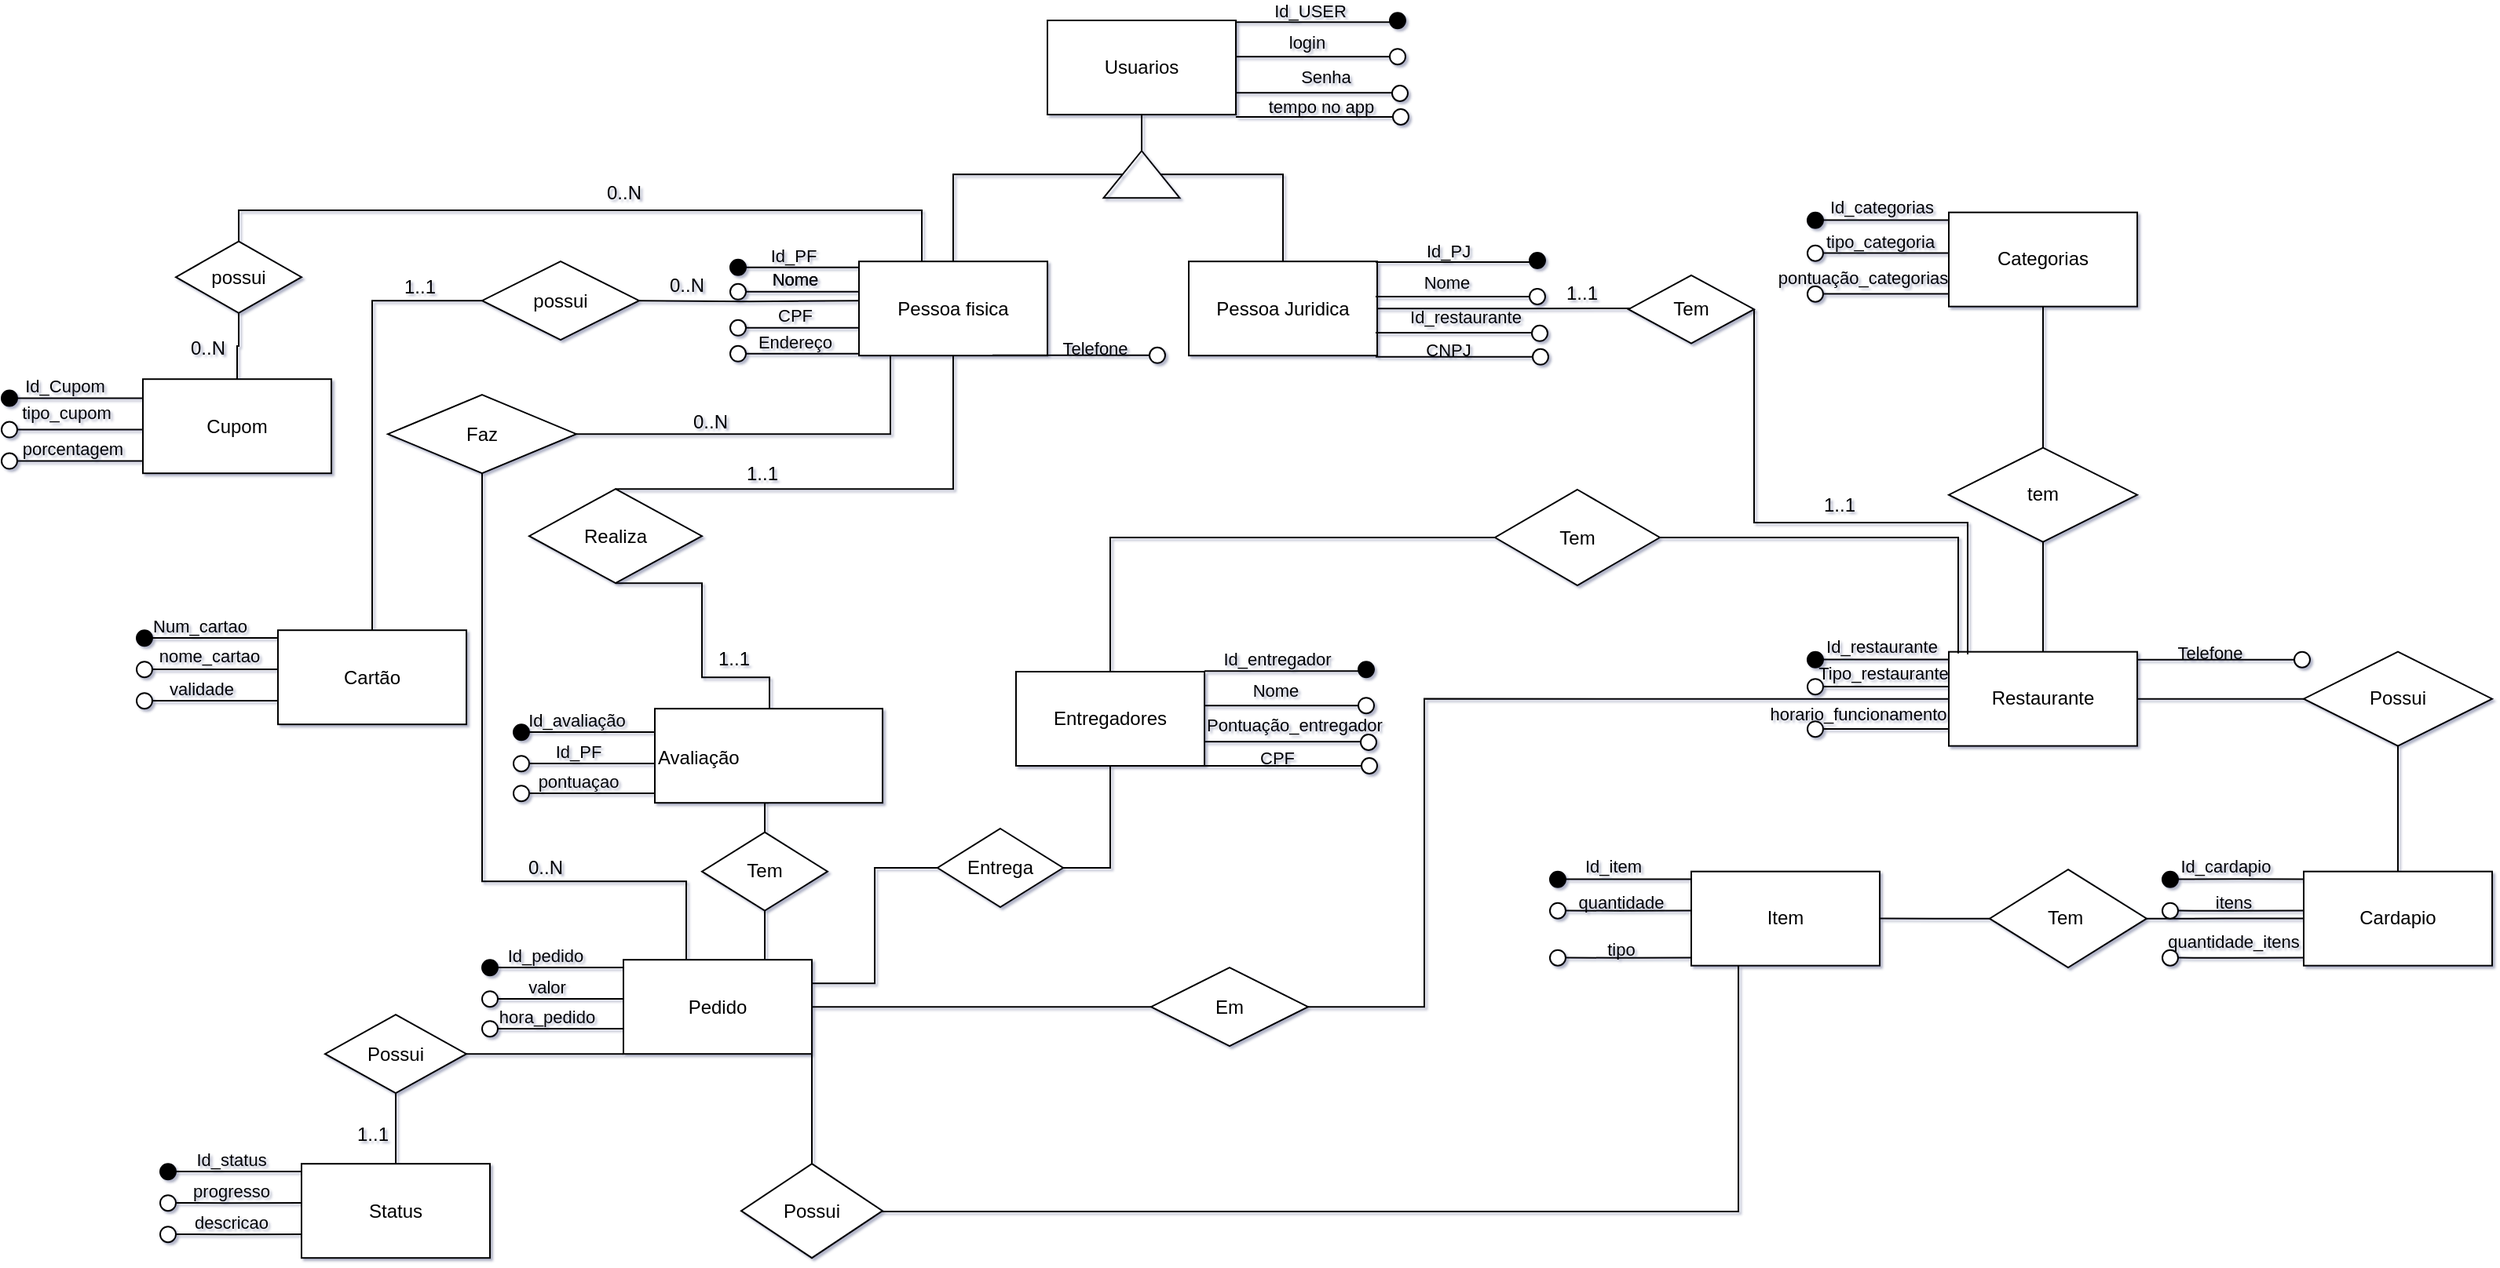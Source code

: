 <mxfile version="15.5.9" type="github">
  <diagram id="ZOsYGTXaRWKMZSjGL1pl" name="Page-1">
    <mxGraphModel dx="1517" dy="411" grid="1" gridSize="10" guides="1" tooltips="1" connect="1" arrows="1" fold="1" page="1" pageScale="1" pageWidth="827" pageHeight="1169" math="0" shadow="1">
      <root>
        <mxCell id="0" />
        <mxCell id="1" parent="0" />
        <mxCell id="QmhnX_1U1qEKOb4TdhDl-2" style="edgeStyle=orthogonalEdgeStyle;rounded=0;orthogonalLoop=1;jettySize=auto;html=1;exitX=0.5;exitY=1;exitDx=0;exitDy=0;entryX=0.75;entryY=0;entryDx=0;entryDy=0;endArrow=none;endFill=0;" parent="1" source="yU-a4sMeyM81T8pN_S2K-34" target="yU-a4sMeyM81T8pN_S2K-37" edge="1">
          <mxGeometry relative="1" as="geometry">
            <Array as="points">
              <mxPoint x="-240" y="518.59" />
            </Array>
          </mxGeometry>
        </mxCell>
        <mxCell id="yU-a4sMeyM81T8pN_S2K-34" value="&lt;p style=&quot;line-height: 0&quot;&gt;Avaliação&lt;/p&gt;" style="rounded=0;whiteSpace=wrap;html=1;align=left;" parent="1" vertex="1">
          <mxGeometry x="-310" y="458.59" width="145" height="60" as="geometry" />
        </mxCell>
        <mxCell id="yU-a4sMeyM81T8pN_S2K-3" value="" style="edgeStyle=orthogonalEdgeStyle;rounded=0;orthogonalLoop=1;jettySize=auto;html=1;endArrow=none;endFill=0;" parent="1" source="yU-a4sMeyM81T8pN_S2K-1" target="yU-a4sMeyM81T8pN_S2K-2" edge="1">
          <mxGeometry relative="1" as="geometry" />
        </mxCell>
        <mxCell id="yU-a4sMeyM81T8pN_S2K-1" value="Categorias" style="rounded=0;whiteSpace=wrap;html=1;" parent="1" vertex="1">
          <mxGeometry x="514" y="142.34" width="120" height="60" as="geometry" />
        </mxCell>
        <mxCell id="yU-a4sMeyM81T8pN_S2K-7" value="" style="edgeStyle=orthogonalEdgeStyle;rounded=0;orthogonalLoop=1;jettySize=auto;html=1;endArrow=none;endFill=0;" parent="1" source="yU-a4sMeyM81T8pN_S2K-2" target="yU-a4sMeyM81T8pN_S2K-6" edge="1">
          <mxGeometry relative="1" as="geometry" />
        </mxCell>
        <mxCell id="yU-a4sMeyM81T8pN_S2K-2" value="tem" style="rhombus;whiteSpace=wrap;html=1;rounded=0;" parent="1" vertex="1">
          <mxGeometry x="514" y="292.34" width="120" height="60" as="geometry" />
        </mxCell>
        <mxCell id="yU-a4sMeyM81T8pN_S2K-9" value="" style="edgeStyle=orthogonalEdgeStyle;rounded=0;orthogonalLoop=1;jettySize=auto;html=1;endArrow=none;endFill=0;" parent="1" source="yU-a4sMeyM81T8pN_S2K-6" target="yU-a4sMeyM81T8pN_S2K-8" edge="1">
          <mxGeometry relative="1" as="geometry" />
        </mxCell>
        <mxCell id="yU-a4sMeyM81T8pN_S2K-6" value="Restaurante" style="whiteSpace=wrap;html=1;rounded=0;" parent="1" vertex="1">
          <mxGeometry x="514" y="422.34" width="120" height="60" as="geometry" />
        </mxCell>
        <mxCell id="yU-a4sMeyM81T8pN_S2K-11" value="" style="edgeStyle=orthogonalEdgeStyle;rounded=0;orthogonalLoop=1;jettySize=auto;html=1;endArrow=none;endFill=0;" parent="1" source="yU-a4sMeyM81T8pN_S2K-8" target="yU-a4sMeyM81T8pN_S2K-10" edge="1">
          <mxGeometry relative="1" as="geometry" />
        </mxCell>
        <mxCell id="yU-a4sMeyM81T8pN_S2K-8" value="Possui" style="rhombus;whiteSpace=wrap;html=1;rounded=0;" parent="1" vertex="1">
          <mxGeometry x="740" y="422.34" width="120" height="60" as="geometry" />
        </mxCell>
        <mxCell id="yU-a4sMeyM81T8pN_S2K-13" value="" style="edgeStyle=orthogonalEdgeStyle;rounded=0;orthogonalLoop=1;jettySize=auto;html=1;endArrow=none;endFill=0;" parent="1" source="yU-a4sMeyM81T8pN_S2K-10" target="yU-a4sMeyM81T8pN_S2K-12" edge="1">
          <mxGeometry relative="1" as="geometry" />
        </mxCell>
        <mxCell id="yU-a4sMeyM81T8pN_S2K-10" value="Cardapio" style="whiteSpace=wrap;html=1;rounded=0;" parent="1" vertex="1">
          <mxGeometry x="740" y="562.34" width="120" height="60" as="geometry" />
        </mxCell>
        <mxCell id="yU-a4sMeyM81T8pN_S2K-15" value="" style="edgeStyle=orthogonalEdgeStyle;rounded=0;orthogonalLoop=1;jettySize=auto;html=1;endArrow=none;endFill=0;" parent="1" source="yU-a4sMeyM81T8pN_S2K-12" target="yU-a4sMeyM81T8pN_S2K-14" edge="1">
          <mxGeometry relative="1" as="geometry" />
        </mxCell>
        <mxCell id="yU-a4sMeyM81T8pN_S2K-12" value="Tem&amp;nbsp;" style="rhombus;whiteSpace=wrap;html=1;rounded=0;" parent="1" vertex="1">
          <mxGeometry x="540" y="561.09" width="100" height="62.5" as="geometry" />
        </mxCell>
        <mxCell id="yU-a4sMeyM81T8pN_S2K-14" value="Item" style="whiteSpace=wrap;html=1;rounded=0;" parent="1" vertex="1">
          <mxGeometry x="350" y="562.34" width="120" height="60" as="geometry" />
        </mxCell>
        <mxCell id="yU-a4sMeyM81T8pN_S2K-25" value="" style="edgeStyle=orthogonalEdgeStyle;rounded=0;orthogonalLoop=1;jettySize=auto;html=1;endArrow=none;endFill=0;" parent="1" target="yU-a4sMeyM81T8pN_S2K-24" edge="1">
          <mxGeometry relative="1" as="geometry">
            <mxPoint x="-180" y="198.59" as="sourcePoint" />
          </mxGeometry>
        </mxCell>
        <mxCell id="yU-a4sMeyM81T8pN_S2K-29" value="" style="edgeStyle=orthogonalEdgeStyle;rounded=0;orthogonalLoop=1;jettySize=auto;html=1;endArrow=none;endFill=0;" parent="1" target="yU-a4sMeyM81T8pN_S2K-28" edge="1">
          <mxGeometry relative="1" as="geometry">
            <Array as="points">
              <mxPoint x="-160" y="238.59" />
              <mxPoint x="-160" y="238.59" />
            </Array>
            <mxPoint x="-160" y="228.59" as="sourcePoint" />
          </mxGeometry>
        </mxCell>
        <mxCell id="yU-a4sMeyM81T8pN_S2K-22" value="Usuarios" style="whiteSpace=wrap;html=1;rounded=0;" parent="1" vertex="1">
          <mxGeometry x="-60" y="20" width="120" height="60" as="geometry" />
        </mxCell>
        <mxCell id="yU-a4sMeyM81T8pN_S2K-27" value="" style="edgeStyle=orthogonalEdgeStyle;rounded=0;orthogonalLoop=1;jettySize=auto;html=1;endArrow=none;endFill=0;" parent="1" source="yU-a4sMeyM81T8pN_S2K-24" target="yU-a4sMeyM81T8pN_S2K-26" edge="1">
          <mxGeometry relative="1" as="geometry" />
        </mxCell>
        <mxCell id="yU-a4sMeyM81T8pN_S2K-24" value="possui" style="rhombus;whiteSpace=wrap;html=1;rounded=0;" parent="1" vertex="1">
          <mxGeometry x="-420" y="173.59" width="100" height="50" as="geometry" />
        </mxCell>
        <mxCell id="yU-a4sMeyM81T8pN_S2K-26" value="Cartão" style="whiteSpace=wrap;html=1;rounded=0;" parent="1" vertex="1">
          <mxGeometry x="-550" y="408.59" width="120" height="60" as="geometry" />
        </mxCell>
        <mxCell id="yU-a4sMeyM81T8pN_S2K-35" style="edgeStyle=orthogonalEdgeStyle;rounded=0;orthogonalLoop=1;jettySize=auto;html=1;exitX=0.5;exitY=1;exitDx=0;exitDy=0;endArrow=none;endFill=0;entryX=0.303;entryY=0.028;entryDx=0;entryDy=0;entryPerimeter=0;" parent="1" source="yU-a4sMeyM81T8pN_S2K-28" target="yU-a4sMeyM81T8pN_S2K-37" edge="1">
          <mxGeometry relative="1" as="geometry">
            <mxPoint x="-290" y="608.59" as="targetPoint" />
            <Array as="points">
              <mxPoint x="-420" y="448.59" />
              <mxPoint x="-420" y="568.59" />
              <mxPoint x="-290" y="568.59" />
              <mxPoint x="-290" y="620.59" />
            </Array>
          </mxGeometry>
        </mxCell>
        <mxCell id="yU-a4sMeyM81T8pN_S2K-28" value="Faz" style="rhombus;whiteSpace=wrap;html=1;rounded=0;" parent="1" vertex="1">
          <mxGeometry x="-480" y="258.59" width="120" height="50" as="geometry" />
        </mxCell>
        <mxCell id="QmhnX_1U1qEKOb4TdhDl-1" style="edgeStyle=orthogonalEdgeStyle;rounded=0;orthogonalLoop=1;jettySize=auto;html=1;exitX=0.5;exitY=1;exitDx=0;exitDy=0;endArrow=none;endFill=0;" parent="1" source="yU-a4sMeyM81T8pN_S2K-32" target="yU-a4sMeyM81T8pN_S2K-34" edge="1">
          <mxGeometry relative="1" as="geometry">
            <Array as="points">
              <mxPoint x="-280" y="378.59" />
              <mxPoint x="-280" y="438.59" />
              <mxPoint x="-237" y="438.59" />
            </Array>
          </mxGeometry>
        </mxCell>
        <mxCell id="dwsAfCPemQRK9mpVXTnd-3" style="edgeStyle=orthogonalEdgeStyle;rounded=0;orthogonalLoop=1;jettySize=auto;html=1;exitX=0.5;exitY=0;exitDx=0;exitDy=0;endArrow=none;endFill=0;" edge="1" parent="1" source="yU-a4sMeyM81T8pN_S2K-32" target="dwsAfCPemQRK9mpVXTnd-2">
          <mxGeometry relative="1" as="geometry">
            <Array as="points">
              <mxPoint x="-120" y="319" />
            </Array>
          </mxGeometry>
        </mxCell>
        <mxCell id="yU-a4sMeyM81T8pN_S2K-32" value="Realiza" style="rhombus;whiteSpace=wrap;html=1;rounded=0;" parent="1" vertex="1">
          <mxGeometry x="-390" y="318.59" width="110" height="60" as="geometry" />
        </mxCell>
        <mxCell id="yU-a4sMeyM81T8pN_S2K-39" value="" style="edgeStyle=orthogonalEdgeStyle;rounded=0;orthogonalLoop=1;jettySize=auto;html=1;endArrow=none;endFill=0;" parent="1" source="yU-a4sMeyM81T8pN_S2K-37" target="yU-a4sMeyM81T8pN_S2K-38" edge="1">
          <mxGeometry relative="1" as="geometry" />
        </mxCell>
        <mxCell id="yU-a4sMeyM81T8pN_S2K-42" value="" style="edgeStyle=orthogonalEdgeStyle;rounded=0;orthogonalLoop=1;jettySize=auto;html=1;endArrow=none;endFill=0;" parent="1" source="yU-a4sMeyM81T8pN_S2K-37" target="yU-a4sMeyM81T8pN_S2K-41" edge="1">
          <mxGeometry relative="1" as="geometry">
            <Array as="points">
              <mxPoint x="-350" y="678.59" />
              <mxPoint x="-350" y="678.59" />
            </Array>
          </mxGeometry>
        </mxCell>
        <mxCell id="yU-a4sMeyM81T8pN_S2K-47" style="edgeStyle=orthogonalEdgeStyle;rounded=0;orthogonalLoop=1;jettySize=auto;html=1;exitX=1;exitY=1;exitDx=0;exitDy=0;endArrow=none;endFill=0;" parent="1" source="yU-a4sMeyM81T8pN_S2K-37" edge="1" target="yU-a4sMeyM81T8pN_S2K-48">
          <mxGeometry relative="1" as="geometry">
            <mxPoint x="-210" y="740" as="targetPoint" />
          </mxGeometry>
        </mxCell>
        <mxCell id="yU-a4sMeyM81T8pN_S2K-37" value="Pedido" style="rounded=0;whiteSpace=wrap;html=1;align=center;" parent="1" vertex="1">
          <mxGeometry x="-330" y="618.59" width="120" height="60" as="geometry" />
        </mxCell>
        <mxCell id="dwsAfCPemQRK9mpVXTnd-5" style="edgeStyle=orthogonalEdgeStyle;rounded=0;orthogonalLoop=1;jettySize=auto;html=1;exitX=1;exitY=0.5;exitDx=0;exitDy=0;entryX=0;entryY=0.5;entryDx=0;entryDy=0;endArrow=none;endFill=0;" edge="1" parent="1" source="yU-a4sMeyM81T8pN_S2K-38" target="yU-a4sMeyM81T8pN_S2K-6">
          <mxGeometry relative="1" as="geometry">
            <Array as="points">
              <mxPoint x="180" y="649" />
              <mxPoint x="180" y="452" />
            </Array>
          </mxGeometry>
        </mxCell>
        <mxCell id="yU-a4sMeyM81T8pN_S2K-38" value="Em" style="rhombus;whiteSpace=wrap;html=1;rounded=0;" parent="1" vertex="1">
          <mxGeometry x="6" y="623.59" width="100" height="50" as="geometry" />
        </mxCell>
        <mxCell id="yU-a4sMeyM81T8pN_S2K-44" value="" style="edgeStyle=orthogonalEdgeStyle;rounded=0;orthogonalLoop=1;jettySize=auto;html=1;endArrow=none;endFill=0;" parent="1" source="yU-a4sMeyM81T8pN_S2K-41" target="yU-a4sMeyM81T8pN_S2K-43" edge="1">
          <mxGeometry relative="1" as="geometry" />
        </mxCell>
        <mxCell id="yU-a4sMeyM81T8pN_S2K-41" value="Possui" style="rhombus;whiteSpace=wrap;html=1;rounded=0;" parent="1" vertex="1">
          <mxGeometry x="-520" y="653.59" width="90" height="50" as="geometry" />
        </mxCell>
        <mxCell id="yU-a4sMeyM81T8pN_S2K-43" value="Status" style="rounded=0;whiteSpace=wrap;html=1;" parent="1" vertex="1">
          <mxGeometry x="-535" y="748.59" width="120" height="60" as="geometry" />
        </mxCell>
        <mxCell id="yU-a4sMeyM81T8pN_S2K-49" style="edgeStyle=orthogonalEdgeStyle;rounded=0;orthogonalLoop=1;jettySize=auto;html=1;exitX=0.5;exitY=1;exitDx=0;exitDy=0;entryX=0.25;entryY=1;entryDx=0;entryDy=0;endArrow=none;endFill=0;" parent="1" source="yU-a4sMeyM81T8pN_S2K-48" target="yU-a4sMeyM81T8pN_S2K-14" edge="1">
          <mxGeometry relative="1" as="geometry">
            <Array as="points">
              <mxPoint x="-210" y="779" />
              <mxPoint x="380" y="779" />
            </Array>
          </mxGeometry>
        </mxCell>
        <mxCell id="yU-a4sMeyM81T8pN_S2K-48" value="Possui" style="rhombus;whiteSpace=wrap;html=1;align=center;" parent="1" vertex="1">
          <mxGeometry x="-255" y="748.59" width="90" height="60" as="geometry" />
        </mxCell>
        <mxCell id="IrhAmNefoeoScViRbf2u-1" value="" style="ellipse;whiteSpace=wrap;html=1;rounded=0;fillColor=#000000;" parent="1" vertex="1">
          <mxGeometry x="-640" y="408.59" width="10" height="10" as="geometry" />
        </mxCell>
        <mxCell id="IrhAmNefoeoScViRbf2u-3" value="" style="endArrow=none;html=1;rounded=0;" parent="1" edge="1">
          <mxGeometry width="50" height="50" relative="1" as="geometry">
            <mxPoint x="-630" y="413.53" as="sourcePoint" />
            <mxPoint x="-550" y="413.53" as="targetPoint" />
          </mxGeometry>
        </mxCell>
        <mxCell id="IrhAmNefoeoScViRbf2u-4" value="Num_cartao" style="edgeLabel;html=1;align=center;verticalAlign=middle;resizable=0;points=[];labelBackgroundColor=none;" parent="IrhAmNefoeoScViRbf2u-3" vertex="1" connectable="0">
          <mxGeometry x="-0.382" y="1" relative="1" as="geometry">
            <mxPoint x="5" y="-7" as="offset" />
          </mxGeometry>
        </mxCell>
        <mxCell id="IrhAmNefoeoScViRbf2u-5" value="" style="ellipse;whiteSpace=wrap;html=1;rounded=0;fillColor=#000000;" parent="1" vertex="1">
          <mxGeometry x="-625" y="748.59" width="10" height="10" as="geometry" />
        </mxCell>
        <mxCell id="IrhAmNefoeoScViRbf2u-6" value="" style="endArrow=none;html=1;rounded=0;" parent="1" edge="1">
          <mxGeometry width="50" height="50" relative="1" as="geometry">
            <mxPoint x="-615" y="753.53" as="sourcePoint" />
            <mxPoint x="-535" y="753.53" as="targetPoint" />
          </mxGeometry>
        </mxCell>
        <mxCell id="IrhAmNefoeoScViRbf2u-7" value="Id_status" style="edgeLabel;html=1;align=center;verticalAlign=middle;resizable=0;points=[];labelBackgroundColor=none;" parent="IrhAmNefoeoScViRbf2u-6" vertex="1" connectable="0">
          <mxGeometry x="-0.382" y="1" relative="1" as="geometry">
            <mxPoint x="10" y="-7" as="offset" />
          </mxGeometry>
        </mxCell>
        <mxCell id="IrhAmNefoeoScViRbf2u-9" value="" style="ellipse;whiteSpace=wrap;html=1;rounded=0;fillColor=#000000;" parent="1" vertex="1">
          <mxGeometry x="-420" y="618.59" width="10" height="10" as="geometry" />
        </mxCell>
        <mxCell id="IrhAmNefoeoScViRbf2u-10" value="" style="endArrow=none;html=1;rounded=0;" parent="1" edge="1">
          <mxGeometry width="50" height="50" relative="1" as="geometry">
            <mxPoint x="-410" y="623.53" as="sourcePoint" />
            <mxPoint x="-330" y="623.53" as="targetPoint" />
          </mxGeometry>
        </mxCell>
        <mxCell id="IrhAmNefoeoScViRbf2u-11" value="Id_pedido" style="edgeLabel;html=1;align=center;verticalAlign=middle;resizable=0;points=[];labelBackgroundColor=none;" parent="IrhAmNefoeoScViRbf2u-10" vertex="1" connectable="0">
          <mxGeometry x="-0.382" y="1" relative="1" as="geometry">
            <mxPoint x="5" y="-7" as="offset" />
          </mxGeometry>
        </mxCell>
        <mxCell id="IrhAmNefoeoScViRbf2u-15" value="" style="ellipse;whiteSpace=wrap;html=1;rounded=0;fillColor=#000000;" parent="1" vertex="1">
          <mxGeometry x="424" y="142.34" width="10" height="10" as="geometry" />
        </mxCell>
        <mxCell id="IrhAmNefoeoScViRbf2u-16" value="" style="endArrow=none;html=1;rounded=0;" parent="1" edge="1">
          <mxGeometry width="50" height="50" relative="1" as="geometry">
            <mxPoint x="434" y="147.28" as="sourcePoint" />
            <mxPoint x="514" y="147.28" as="targetPoint" />
          </mxGeometry>
        </mxCell>
        <mxCell id="IrhAmNefoeoScViRbf2u-17" value="Id_categorias" style="edgeLabel;html=1;align=center;verticalAlign=middle;resizable=0;points=[];labelBackgroundColor=none;" parent="IrhAmNefoeoScViRbf2u-16" vertex="1" connectable="0">
          <mxGeometry x="-0.382" y="1" relative="1" as="geometry">
            <mxPoint x="12" y="-8" as="offset" />
          </mxGeometry>
        </mxCell>
        <mxCell id="IrhAmNefoeoScViRbf2u-18" value="" style="ellipse;whiteSpace=wrap;html=1;rounded=0;fillColor=#000000;" parent="1" vertex="1">
          <mxGeometry x="260" y="562.34" width="10" height="10" as="geometry" />
        </mxCell>
        <mxCell id="IrhAmNefoeoScViRbf2u-19" value="" style="endArrow=none;html=1;rounded=0;" parent="1" edge="1">
          <mxGeometry width="50" height="50" relative="1" as="geometry">
            <mxPoint x="270" y="567.28" as="sourcePoint" />
            <mxPoint x="350" y="567.28" as="targetPoint" />
          </mxGeometry>
        </mxCell>
        <mxCell id="IrhAmNefoeoScViRbf2u-20" value="Id_item" style="edgeLabel;html=1;align=center;verticalAlign=middle;resizable=0;points=[];labelBackgroundColor=none;" parent="IrhAmNefoeoScViRbf2u-19" vertex="1" connectable="0">
          <mxGeometry x="-0.382" y="1" relative="1" as="geometry">
            <mxPoint x="5" y="-8" as="offset" />
          </mxGeometry>
        </mxCell>
        <mxCell id="IrhAmNefoeoScViRbf2u-21" value="" style="ellipse;whiteSpace=wrap;html=1;rounded=0;fillColor=#000000;" parent="1" vertex="1">
          <mxGeometry x="650" y="562.34" width="10" height="10" as="geometry" />
        </mxCell>
        <mxCell id="IrhAmNefoeoScViRbf2u-22" value="" style="endArrow=none;html=1;rounded=0;" parent="1" edge="1">
          <mxGeometry width="50" height="50" relative="1" as="geometry">
            <mxPoint x="660" y="567.28" as="sourcePoint" />
            <mxPoint x="740" y="567.28" as="targetPoint" />
            <Array as="points">
              <mxPoint x="700" y="567.09" />
            </Array>
          </mxGeometry>
        </mxCell>
        <mxCell id="IrhAmNefoeoScViRbf2u-23" value="Id_cardapio" style="edgeLabel;html=1;align=center;verticalAlign=middle;resizable=0;points=[];labelBackgroundColor=none;" parent="IrhAmNefoeoScViRbf2u-22" vertex="1" connectable="0">
          <mxGeometry x="-0.382" y="1" relative="1" as="geometry">
            <mxPoint x="5" y="-7" as="offset" />
          </mxGeometry>
        </mxCell>
        <mxCell id="IrhAmNefoeoScViRbf2u-24" value="" style="ellipse;whiteSpace=wrap;html=1;rounded=0;fillColor=#000000;" parent="1" vertex="1">
          <mxGeometry x="424" y="422.34" width="10" height="10" as="geometry" />
        </mxCell>
        <mxCell id="IrhAmNefoeoScViRbf2u-25" value="" style="endArrow=none;html=1;rounded=0;" parent="1" edge="1">
          <mxGeometry width="50" height="50" relative="1" as="geometry">
            <mxPoint x="434" y="427.28" as="sourcePoint" />
            <mxPoint x="514" y="427.28" as="targetPoint" />
            <Array as="points" />
          </mxGeometry>
        </mxCell>
        <mxCell id="IrhAmNefoeoScViRbf2u-26" value="Id_restaurante" style="edgeLabel;html=1;align=center;verticalAlign=middle;resizable=0;points=[];labelBackgroundColor=none;" parent="IrhAmNefoeoScViRbf2u-25" vertex="1" connectable="0">
          <mxGeometry x="-0.382" y="1" relative="1" as="geometry">
            <mxPoint x="12" y="-8" as="offset" />
          </mxGeometry>
        </mxCell>
        <mxCell id="IrhAmNefoeoScViRbf2u-31" value="" style="ellipse;whiteSpace=wrap;html=1;rounded=0;fillColor=#FFFFFF;" parent="1" vertex="1">
          <mxGeometry x="-625" y="768.59" width="10" height="10" as="geometry" />
        </mxCell>
        <mxCell id="IrhAmNefoeoScViRbf2u-32" value="" style="endArrow=none;html=1;rounded=0;" parent="1" edge="1">
          <mxGeometry width="50" height="50" relative="1" as="geometry">
            <mxPoint x="-615" y="773.53" as="sourcePoint" />
            <mxPoint x="-535" y="773.53" as="targetPoint" />
            <Array as="points">
              <mxPoint x="-580" y="773.59" />
            </Array>
          </mxGeometry>
        </mxCell>
        <mxCell id="IrhAmNefoeoScViRbf2u-33" value="progresso" style="edgeLabel;html=1;align=center;verticalAlign=middle;resizable=0;points=[];labelBackgroundColor=none;" parent="IrhAmNefoeoScViRbf2u-32" vertex="1" connectable="0">
          <mxGeometry x="-0.382" y="1" relative="1" as="geometry">
            <mxPoint x="10" y="-7" as="offset" />
          </mxGeometry>
        </mxCell>
        <mxCell id="IrhAmNefoeoScViRbf2u-34" value="" style="ellipse;whiteSpace=wrap;html=1;rounded=0;fillColor=#FFFFFF;" parent="1" vertex="1">
          <mxGeometry x="-625" y="788.59" width="10" height="10" as="geometry" />
        </mxCell>
        <mxCell id="IrhAmNefoeoScViRbf2u-35" value="" style="endArrow=none;html=1;rounded=0;" parent="1" edge="1">
          <mxGeometry width="50" height="50" relative="1" as="geometry">
            <mxPoint x="-615" y="793.53" as="sourcePoint" />
            <mxPoint x="-535" y="793.53" as="targetPoint" />
            <Array as="points">
              <mxPoint x="-580" y="793.59" />
            </Array>
          </mxGeometry>
        </mxCell>
        <mxCell id="IrhAmNefoeoScViRbf2u-36" value="descricao" style="edgeLabel;html=1;align=center;verticalAlign=middle;resizable=0;points=[];labelBackgroundColor=none;" parent="IrhAmNefoeoScViRbf2u-35" vertex="1" connectable="0">
          <mxGeometry x="-0.382" y="1" relative="1" as="geometry">
            <mxPoint x="10" y="-7" as="offset" />
          </mxGeometry>
        </mxCell>
        <mxCell id="IrhAmNefoeoScViRbf2u-37" value="" style="ellipse;whiteSpace=wrap;html=1;rounded=0;fillColor=#FFFFFF;" parent="1" vertex="1">
          <mxGeometry x="260" y="582.34" width="10" height="10" as="geometry" />
        </mxCell>
        <mxCell id="IrhAmNefoeoScViRbf2u-38" value="" style="endArrow=none;html=1;rounded=0;" parent="1" edge="1">
          <mxGeometry width="50" height="50" relative="1" as="geometry">
            <mxPoint x="270" y="587.28" as="sourcePoint" />
            <mxPoint x="350" y="587.28" as="targetPoint" />
            <Array as="points">
              <mxPoint x="305" y="587.34" />
            </Array>
          </mxGeometry>
        </mxCell>
        <mxCell id="IrhAmNefoeoScViRbf2u-39" value="quantidade" style="edgeLabel;html=1;align=center;verticalAlign=middle;resizable=0;points=[];labelBackgroundColor=none;" parent="IrhAmNefoeoScViRbf2u-38" vertex="1" connectable="0">
          <mxGeometry x="-0.382" y="1" relative="1" as="geometry">
            <mxPoint x="10" y="-5" as="offset" />
          </mxGeometry>
        </mxCell>
        <mxCell id="IrhAmNefoeoScViRbf2u-40" value="" style="ellipse;whiteSpace=wrap;html=1;rounded=0;fillColor=#FFFFFF;" parent="1" vertex="1">
          <mxGeometry x="260" y="612.34" width="10" height="10" as="geometry" />
        </mxCell>
        <mxCell id="IrhAmNefoeoScViRbf2u-41" value="" style="endArrow=none;html=1;rounded=0;" parent="1" edge="1">
          <mxGeometry width="50" height="50" relative="1" as="geometry">
            <mxPoint x="270" y="617.28" as="sourcePoint" />
            <mxPoint x="350" y="617.28" as="targetPoint" />
            <Array as="points">
              <mxPoint x="305" y="617.34" />
            </Array>
          </mxGeometry>
        </mxCell>
        <mxCell id="IrhAmNefoeoScViRbf2u-42" value="tipo" style="edgeLabel;html=1;align=center;verticalAlign=middle;resizable=0;points=[];labelBackgroundColor=none;" parent="IrhAmNefoeoScViRbf2u-41" vertex="1" connectable="0">
          <mxGeometry x="-0.382" y="1" relative="1" as="geometry">
            <mxPoint x="10" y="-5" as="offset" />
          </mxGeometry>
        </mxCell>
        <mxCell id="IrhAmNefoeoScViRbf2u-43" value="" style="ellipse;whiteSpace=wrap;html=1;rounded=0;fillColor=#FFFFFF;" parent="1" vertex="1">
          <mxGeometry x="650" y="582.34" width="10" height="10" as="geometry" />
        </mxCell>
        <mxCell id="IrhAmNefoeoScViRbf2u-44" value="" style="endArrow=none;html=1;rounded=0;" parent="1" edge="1">
          <mxGeometry width="50" height="50" relative="1" as="geometry">
            <mxPoint x="660" y="587.28" as="sourcePoint" />
            <mxPoint x="740" y="587.28" as="targetPoint" />
            <Array as="points">
              <mxPoint x="670" y="587.34" />
              <mxPoint x="695" y="587.34" />
            </Array>
          </mxGeometry>
        </mxCell>
        <mxCell id="IrhAmNefoeoScViRbf2u-45" value="itens" style="edgeLabel;html=1;align=center;verticalAlign=middle;resizable=0;points=[];labelBackgroundColor=none;" parent="IrhAmNefoeoScViRbf2u-44" vertex="1" connectable="0">
          <mxGeometry x="-0.382" y="1" relative="1" as="geometry">
            <mxPoint x="10" y="-5" as="offset" />
          </mxGeometry>
        </mxCell>
        <mxCell id="IrhAmNefoeoScViRbf2u-46" value="" style="ellipse;whiteSpace=wrap;html=1;rounded=0;fillColor=#FFFFFF;" parent="1" vertex="1">
          <mxGeometry x="650" y="612.34" width="10" height="10" as="geometry" />
        </mxCell>
        <mxCell id="IrhAmNefoeoScViRbf2u-47" value="" style="endArrow=none;html=1;rounded=0;" parent="1" edge="1">
          <mxGeometry width="50" height="50" relative="1" as="geometry">
            <mxPoint x="660" y="617.28" as="sourcePoint" />
            <mxPoint x="740" y="617.28" as="targetPoint" />
            <Array as="points">
              <mxPoint x="670" y="617.34" />
              <mxPoint x="680" y="617.34" />
              <mxPoint x="695" y="617.34" />
            </Array>
          </mxGeometry>
        </mxCell>
        <mxCell id="IrhAmNefoeoScViRbf2u-48" value="quantidade_itens" style="edgeLabel;html=1;align=center;verticalAlign=middle;resizable=0;points=[];labelBackgroundColor=none;" parent="IrhAmNefoeoScViRbf2u-47" vertex="1" connectable="0">
          <mxGeometry x="-0.382" y="1" relative="1" as="geometry">
            <mxPoint x="10" y="-10" as="offset" />
          </mxGeometry>
        </mxCell>
        <mxCell id="b9xJRUf1RVcOAnPKbmVs-10" value="" style="edgeStyle=orthogonalEdgeStyle;rounded=0;orthogonalLoop=1;jettySize=auto;html=1;endArrow=none;endFill=0;" parent="1" source="b9xJRUf1RVcOAnPKbmVs-3" target="b9xJRUf1RVcOAnPKbmVs-9" edge="1">
          <mxGeometry relative="1" as="geometry">
            <Array as="points">
              <mxPoint x="-20" y="560" />
            </Array>
          </mxGeometry>
        </mxCell>
        <mxCell id="b9xJRUf1RVcOAnPKbmVs-3" value="Entregadores" style="rounded=0;whiteSpace=wrap;html=1;" parent="1" vertex="1">
          <mxGeometry x="-80" y="435" width="120" height="60" as="geometry" />
        </mxCell>
        <mxCell id="dwsAfCPemQRK9mpVXTnd-6" style="edgeStyle=orthogonalEdgeStyle;rounded=0;orthogonalLoop=1;jettySize=auto;html=1;exitX=0;exitY=0.5;exitDx=0;exitDy=0;entryX=1;entryY=0.25;entryDx=0;entryDy=0;endArrow=none;endFill=0;" edge="1" parent="1" source="b9xJRUf1RVcOAnPKbmVs-9" target="yU-a4sMeyM81T8pN_S2K-37">
          <mxGeometry relative="1" as="geometry" />
        </mxCell>
        <mxCell id="b9xJRUf1RVcOAnPKbmVs-9" value="Entrega" style="rhombus;whiteSpace=wrap;html=1;rounded=0;" parent="1" vertex="1">
          <mxGeometry x="-130" y="535" width="80" height="50" as="geometry" />
        </mxCell>
        <mxCell id="b9xJRUf1RVcOAnPKbmVs-11" style="edgeStyle=orthogonalEdgeStyle;rounded=0;orthogonalLoop=1;jettySize=auto;html=1;exitX=0.5;exitY=1;exitDx=0;exitDy=0;endArrow=none;endFill=0;" parent="1" source="b9xJRUf1RVcOAnPKbmVs-9" target="b9xJRUf1RVcOAnPKbmVs-9" edge="1">
          <mxGeometry relative="1" as="geometry" />
        </mxCell>
        <mxCell id="b9xJRUf1RVcOAnPKbmVs-22" value="" style="edgeStyle=orthogonalEdgeStyle;rounded=0;orthogonalLoop=1;jettySize=auto;html=1;endArrow=none;endFill=0;" parent="1" source="b9xJRUf1RVcOAnPKbmVs-18" target="b9xJRUf1RVcOAnPKbmVs-21" edge="1">
          <mxGeometry relative="1" as="geometry" />
        </mxCell>
        <mxCell id="b9xJRUf1RVcOAnPKbmVs-18" value="Cupom" style="whiteSpace=wrap;html=1;rounded=0;" parent="1" vertex="1">
          <mxGeometry x="-636" y="248.595" width="120" height="60" as="geometry" />
        </mxCell>
        <mxCell id="dwsAfCPemQRK9mpVXTnd-14" style="edgeStyle=orthogonalEdgeStyle;rounded=0;orthogonalLoop=1;jettySize=auto;html=1;exitX=0.5;exitY=0;exitDx=0;exitDy=0;endArrow=none;endFill=0;" edge="1" parent="1" source="b9xJRUf1RVcOAnPKbmVs-21">
          <mxGeometry relative="1" as="geometry">
            <mxPoint x="-140" y="180" as="targetPoint" />
            <Array as="points">
              <mxPoint x="-575" y="141" />
              <mxPoint x="-140" y="141" />
            </Array>
          </mxGeometry>
        </mxCell>
        <mxCell id="b9xJRUf1RVcOAnPKbmVs-21" value="possui" style="rhombus;whiteSpace=wrap;html=1;rounded=0;" parent="1" vertex="1">
          <mxGeometry x="-615" y="160.78" width="80" height="45.63" as="geometry" />
        </mxCell>
        <mxCell id="b9xJRUf1RVcOAnPKbmVs-25" value="Tem" style="rhombus;whiteSpace=wrap;html=1;" parent="1" vertex="1">
          <mxGeometry x="-280" y="537.34" width="80" height="50" as="geometry" />
        </mxCell>
        <mxCell id="RSmTtIbRY1pTEMsp-v9p-1" value="" style="ellipse;whiteSpace=wrap;html=1;rounded=0;" parent="1" vertex="1">
          <mxGeometry x="-420" y="638.59" width="10" height="10" as="geometry" />
        </mxCell>
        <mxCell id="RSmTtIbRY1pTEMsp-v9p-2" value="" style="endArrow=none;html=1;rounded=0;" parent="1" edge="1">
          <mxGeometry width="50" height="50" relative="1" as="geometry">
            <mxPoint x="-410" y="643.53" as="sourcePoint" />
            <mxPoint x="-330" y="643.53" as="targetPoint" />
          </mxGeometry>
        </mxCell>
        <mxCell id="RSmTtIbRY1pTEMsp-v9p-3" value="valor" style="edgeLabel;html=1;align=center;verticalAlign=middle;resizable=0;points=[];labelBackgroundColor=none;" parent="RSmTtIbRY1pTEMsp-v9p-2" vertex="1" connectable="0">
          <mxGeometry x="-0.382" y="1" relative="1" as="geometry">
            <mxPoint x="6" y="-7" as="offset" />
          </mxGeometry>
        </mxCell>
        <mxCell id="RSmTtIbRY1pTEMsp-v9p-7" value="" style="ellipse;whiteSpace=wrap;html=1;rounded=0;" parent="1" vertex="1">
          <mxGeometry x="-420" y="657.59" width="10" height="10" as="geometry" />
        </mxCell>
        <mxCell id="RSmTtIbRY1pTEMsp-v9p-8" value="" style="endArrow=none;html=1;rounded=0;" parent="1" edge="1">
          <mxGeometry width="50" height="50" relative="1" as="geometry">
            <mxPoint x="-410" y="662.53" as="sourcePoint" />
            <mxPoint x="-330" y="662.53" as="targetPoint" />
          </mxGeometry>
        </mxCell>
        <mxCell id="RSmTtIbRY1pTEMsp-v9p-9" value="hora_pedido" style="edgeLabel;html=1;align=center;verticalAlign=middle;resizable=0;points=[];labelBackgroundColor=none;" parent="RSmTtIbRY1pTEMsp-v9p-8" vertex="1" connectable="0">
          <mxGeometry x="-0.382" y="1" relative="1" as="geometry">
            <mxPoint x="6" y="-7" as="offset" />
          </mxGeometry>
        </mxCell>
        <mxCell id="RSmTtIbRY1pTEMsp-v9p-10" value="" style="ellipse;whiteSpace=wrap;html=1;rounded=0;" parent="1" vertex="1">
          <mxGeometry x="-640" y="428.59" width="10" height="10" as="geometry" />
        </mxCell>
        <mxCell id="RSmTtIbRY1pTEMsp-v9p-11" value="" style="endArrow=none;html=1;rounded=0;" parent="1" edge="1">
          <mxGeometry width="50" height="50" relative="1" as="geometry">
            <mxPoint x="-630" y="433.53" as="sourcePoint" />
            <mxPoint x="-550" y="433.53" as="targetPoint" />
          </mxGeometry>
        </mxCell>
        <mxCell id="RSmTtIbRY1pTEMsp-v9p-12" value="nome_cartao" style="edgeLabel;html=1;align=center;verticalAlign=middle;resizable=0;points=[];labelBackgroundColor=none;" parent="RSmTtIbRY1pTEMsp-v9p-11" vertex="1" connectable="0">
          <mxGeometry x="-0.382" y="1" relative="1" as="geometry">
            <mxPoint x="11" y="-8" as="offset" />
          </mxGeometry>
        </mxCell>
        <mxCell id="RSmTtIbRY1pTEMsp-v9p-13" value="" style="ellipse;whiteSpace=wrap;html=1;rounded=0;" parent="1" vertex="1">
          <mxGeometry x="-640" y="448.59" width="10" height="10" as="geometry" />
        </mxCell>
        <mxCell id="RSmTtIbRY1pTEMsp-v9p-14" value="" style="endArrow=none;html=1;rounded=0;" parent="1" edge="1">
          <mxGeometry width="50" height="50" relative="1" as="geometry">
            <mxPoint x="-630" y="453.53" as="sourcePoint" />
            <mxPoint x="-550" y="453.53" as="targetPoint" />
          </mxGeometry>
        </mxCell>
        <mxCell id="RSmTtIbRY1pTEMsp-v9p-15" value="validade" style="edgeLabel;html=1;align=center;verticalAlign=middle;resizable=0;points=[];labelBackgroundColor=none;" parent="RSmTtIbRY1pTEMsp-v9p-14" vertex="1" connectable="0">
          <mxGeometry x="-0.382" y="1" relative="1" as="geometry">
            <mxPoint x="6" y="-7" as="offset" />
          </mxGeometry>
        </mxCell>
        <mxCell id="RSmTtIbRY1pTEMsp-v9p-22" value="" style="ellipse;whiteSpace=wrap;html=1;rounded=0;fillColor=#000000;" parent="1" vertex="1">
          <mxGeometry x="-726" y="255.78" width="10" height="10" as="geometry" />
        </mxCell>
        <mxCell id="RSmTtIbRY1pTEMsp-v9p-23" value="" style="endArrow=none;html=1;rounded=0;" parent="1" edge="1">
          <mxGeometry width="50" height="50" relative="1" as="geometry">
            <mxPoint x="-716" y="260.72" as="sourcePoint" />
            <mxPoint x="-636" y="260.72" as="targetPoint" />
          </mxGeometry>
        </mxCell>
        <mxCell id="RSmTtIbRY1pTEMsp-v9p-24" value="Id_Cupom" style="edgeLabel;html=1;align=center;verticalAlign=middle;resizable=0;points=[];labelBackgroundColor=none;" parent="RSmTtIbRY1pTEMsp-v9p-23" vertex="1" connectable="0">
          <mxGeometry x="-0.382" y="1" relative="1" as="geometry">
            <mxPoint x="5" y="-7" as="offset" />
          </mxGeometry>
        </mxCell>
        <mxCell id="RSmTtIbRY1pTEMsp-v9p-25" value="" style="ellipse;whiteSpace=wrap;html=1;rounded=0;" parent="1" vertex="1">
          <mxGeometry x="-726" y="275.78" width="10" height="10" as="geometry" />
        </mxCell>
        <mxCell id="RSmTtIbRY1pTEMsp-v9p-26" value="" style="endArrow=none;html=1;rounded=0;" parent="1" edge="1">
          <mxGeometry width="50" height="50" relative="1" as="geometry">
            <mxPoint x="-716" y="280.72" as="sourcePoint" />
            <mxPoint x="-636" y="280.72" as="targetPoint" />
          </mxGeometry>
        </mxCell>
        <mxCell id="RSmTtIbRY1pTEMsp-v9p-27" value="tipo_cupom" style="edgeLabel;html=1;align=center;verticalAlign=middle;resizable=0;points=[];labelBackgroundColor=none;" parent="RSmTtIbRY1pTEMsp-v9p-26" vertex="1" connectable="0">
          <mxGeometry x="-0.382" y="1" relative="1" as="geometry">
            <mxPoint x="6" y="-10" as="offset" />
          </mxGeometry>
        </mxCell>
        <mxCell id="RSmTtIbRY1pTEMsp-v9p-28" value="" style="ellipse;whiteSpace=wrap;html=1;rounded=0;" parent="1" vertex="1">
          <mxGeometry x="-726" y="295.78" width="10" height="10" as="geometry" />
        </mxCell>
        <mxCell id="RSmTtIbRY1pTEMsp-v9p-29" value="" style="endArrow=none;html=1;rounded=0;" parent="1" edge="1">
          <mxGeometry width="50" height="50" relative="1" as="geometry">
            <mxPoint x="-716" y="300.72" as="sourcePoint" />
            <mxPoint x="-636" y="300.72" as="targetPoint" />
          </mxGeometry>
        </mxCell>
        <mxCell id="RSmTtIbRY1pTEMsp-v9p-30" value="porcentagem" style="edgeLabel;html=1;align=center;verticalAlign=middle;resizable=0;points=[];labelBackgroundColor=none;" parent="RSmTtIbRY1pTEMsp-v9p-29" vertex="1" connectable="0">
          <mxGeometry x="-0.382" y="1" relative="1" as="geometry">
            <mxPoint x="10" y="-7" as="offset" />
          </mxGeometry>
        </mxCell>
        <mxCell id="tpqvVLc9ye1XpccJ62tb-2" value="" style="ellipse;whiteSpace=wrap;html=1;rounded=0;fillColor=#000000;" parent="1" vertex="1">
          <mxGeometry x="-400" y="468.59" width="10" height="10" as="geometry" />
        </mxCell>
        <mxCell id="tpqvVLc9ye1XpccJ62tb-3" value="" style="endArrow=none;html=1;rounded=0;" parent="1" edge="1">
          <mxGeometry width="50" height="50" relative="1" as="geometry">
            <mxPoint x="-390" y="473.53" as="sourcePoint" />
            <mxPoint x="-310" y="473.53" as="targetPoint" />
          </mxGeometry>
        </mxCell>
        <mxCell id="tpqvVLc9ye1XpccJ62tb-4" value="Id_avaliação" style="edgeLabel;html=1;align=center;verticalAlign=middle;resizable=0;points=[];labelBackgroundColor=none;" parent="tpqvVLc9ye1XpccJ62tb-3" vertex="1" connectable="0">
          <mxGeometry x="-0.382" y="1" relative="1" as="geometry">
            <mxPoint x="5" y="-7" as="offset" />
          </mxGeometry>
        </mxCell>
        <mxCell id="tpqvVLc9ye1XpccJ62tb-5" value="" style="ellipse;whiteSpace=wrap;html=1;rounded=0;" parent="1" vertex="1">
          <mxGeometry x="-400" y="488.59" width="10" height="10" as="geometry" />
        </mxCell>
        <mxCell id="tpqvVLc9ye1XpccJ62tb-6" value="" style="endArrow=none;html=1;rounded=0;" parent="1" edge="1">
          <mxGeometry width="50" height="50" relative="1" as="geometry">
            <mxPoint x="-390" y="493.53" as="sourcePoint" />
            <mxPoint x="-310" y="493.53" as="targetPoint" />
          </mxGeometry>
        </mxCell>
        <mxCell id="tpqvVLc9ye1XpccJ62tb-7" value="Id_PF" style="edgeLabel;html=1;align=center;verticalAlign=middle;resizable=0;points=[];labelBackgroundColor=none;" parent="tpqvVLc9ye1XpccJ62tb-6" vertex="1" connectable="0">
          <mxGeometry x="-0.382" y="1" relative="1" as="geometry">
            <mxPoint x="6" y="-7" as="offset" />
          </mxGeometry>
        </mxCell>
        <mxCell id="tpqvVLc9ye1XpccJ62tb-8" value="" style="ellipse;whiteSpace=wrap;html=1;rounded=0;" parent="1" vertex="1">
          <mxGeometry x="-400" y="507.59" width="10" height="10" as="geometry" />
        </mxCell>
        <mxCell id="tpqvVLc9ye1XpccJ62tb-9" value="" style="endArrow=none;html=1;rounded=0;" parent="1" edge="1">
          <mxGeometry width="50" height="50" relative="1" as="geometry">
            <mxPoint x="-390" y="512.53" as="sourcePoint" />
            <mxPoint x="-310" y="512.53" as="targetPoint" />
          </mxGeometry>
        </mxCell>
        <mxCell id="tpqvVLc9ye1XpccJ62tb-10" value="pontuaçao" style="edgeLabel;html=1;align=center;verticalAlign=middle;resizable=0;points=[];labelBackgroundColor=none;" parent="tpqvVLc9ye1XpccJ62tb-9" vertex="1" connectable="0">
          <mxGeometry x="-0.382" y="1" relative="1" as="geometry">
            <mxPoint x="6" y="-7" as="offset" />
          </mxGeometry>
        </mxCell>
        <mxCell id="tpqvVLc9ye1XpccJ62tb-13" value="" style="endArrow=none;html=1;rounded=0;" parent="1" edge="1">
          <mxGeometry width="50" height="50" relative="1" as="geometry">
            <mxPoint x="-252" y="192.84" as="sourcePoint" />
            <mxPoint x="-172" y="192.84" as="targetPoint" />
          </mxGeometry>
        </mxCell>
        <mxCell id="tpqvVLc9ye1XpccJ62tb-14" value="Nome" style="edgeLabel;html=1;align=center;verticalAlign=middle;resizable=0;points=[];labelBackgroundColor=none;" parent="tpqvVLc9ye1XpccJ62tb-13" vertex="1" connectable="0">
          <mxGeometry x="-0.382" y="1" relative="1" as="geometry">
            <mxPoint x="6" y="-7" as="offset" />
          </mxGeometry>
        </mxCell>
        <mxCell id="tpqvVLc9ye1XpccJ62tb-96" value="Nome" style="edgeLabel;html=1;align=center;verticalAlign=middle;resizable=0;points=[];labelBackgroundColor=none;" parent="tpqvVLc9ye1XpccJ62tb-13" vertex="1" connectable="0">
          <mxGeometry x="-0.382" y="1" relative="1" as="geometry">
            <mxPoint x="6" y="-7" as="offset" />
          </mxGeometry>
        </mxCell>
        <mxCell id="tpqvVLc9ye1XpccJ62tb-15" value="" style="ellipse;whiteSpace=wrap;html=1;rounded=0;" parent="1" vertex="1">
          <mxGeometry x="-262" y="210.9" width="10" height="10" as="geometry" />
        </mxCell>
        <mxCell id="tpqvVLc9ye1XpccJ62tb-16" value="" style="endArrow=none;html=1;rounded=0;" parent="1" edge="1">
          <mxGeometry width="50" height="50" relative="1" as="geometry">
            <mxPoint x="-252" y="215.84" as="sourcePoint" />
            <mxPoint x="-172" y="215.84" as="targetPoint" />
          </mxGeometry>
        </mxCell>
        <mxCell id="tpqvVLc9ye1XpccJ62tb-17" value="CPF" style="edgeLabel;html=1;align=center;verticalAlign=middle;resizable=0;points=[];labelBackgroundColor=none;" parent="tpqvVLc9ye1XpccJ62tb-16" vertex="1" connectable="0">
          <mxGeometry x="-0.382" y="1" relative="1" as="geometry">
            <mxPoint x="6" y="-7" as="offset" />
          </mxGeometry>
        </mxCell>
        <mxCell id="tpqvVLc9ye1XpccJ62tb-18" value="" style="ellipse;whiteSpace=wrap;html=1;rounded=0;" parent="1" vertex="1">
          <mxGeometry x="424" y="163.34" width="10" height="10" as="geometry" />
        </mxCell>
        <mxCell id="tpqvVLc9ye1XpccJ62tb-19" value="" style="endArrow=none;html=1;rounded=0;" parent="1" edge="1">
          <mxGeometry width="50" height="50" relative="1" as="geometry">
            <mxPoint x="434" y="168.28" as="sourcePoint" />
            <mxPoint x="514" y="168.28" as="targetPoint" />
          </mxGeometry>
        </mxCell>
        <mxCell id="tpqvVLc9ye1XpccJ62tb-20" value="tipo_categoria" style="edgeLabel;html=1;align=center;verticalAlign=middle;resizable=0;points=[];labelBackgroundColor=none;" parent="tpqvVLc9ye1XpccJ62tb-19" vertex="1" connectable="0">
          <mxGeometry x="-0.382" y="1" relative="1" as="geometry">
            <mxPoint x="11" y="-7" as="offset" />
          </mxGeometry>
        </mxCell>
        <mxCell id="tpqvVLc9ye1XpccJ62tb-21" value="" style="ellipse;whiteSpace=wrap;html=1;rounded=0;" parent="1" vertex="1">
          <mxGeometry x="424" y="189.34" width="10" height="10" as="geometry" />
        </mxCell>
        <mxCell id="tpqvVLc9ye1XpccJ62tb-22" value="" style="endArrow=none;html=1;rounded=0;" parent="1" edge="1">
          <mxGeometry width="50" height="50" relative="1" as="geometry">
            <mxPoint x="434" y="194.28" as="sourcePoint" />
            <mxPoint x="514" y="194.28" as="targetPoint" />
          </mxGeometry>
        </mxCell>
        <mxCell id="tpqvVLc9ye1XpccJ62tb-23" value="pontuação_categorias" style="edgeLabel;html=1;align=center;verticalAlign=middle;resizable=0;points=[];labelBackgroundColor=none;" parent="tpqvVLc9ye1XpccJ62tb-22" vertex="1" connectable="0">
          <mxGeometry x="-0.382" y="1" relative="1" as="geometry">
            <mxPoint y="-10" as="offset" />
          </mxGeometry>
        </mxCell>
        <mxCell id="tpqvVLc9ye1XpccJ62tb-24" value="" style="ellipse;whiteSpace=wrap;html=1;rounded=0;" parent="1" vertex="1">
          <mxGeometry x="424" y="439.59" width="10" height="10" as="geometry" />
        </mxCell>
        <mxCell id="tpqvVLc9ye1XpccJ62tb-25" value="" style="endArrow=none;html=1;rounded=0;" parent="1" edge="1">
          <mxGeometry width="50" height="50" relative="1" as="geometry">
            <mxPoint x="434" y="444.53" as="sourcePoint" />
            <mxPoint x="514" y="444.53" as="targetPoint" />
          </mxGeometry>
        </mxCell>
        <mxCell id="tpqvVLc9ye1XpccJ62tb-26" value="Tipo_restaurante" style="edgeLabel;html=1;align=center;verticalAlign=middle;resizable=0;points=[];labelBackgroundColor=none;" parent="tpqvVLc9ye1XpccJ62tb-25" vertex="1" connectable="0">
          <mxGeometry x="-0.382" y="1" relative="1" as="geometry">
            <mxPoint x="13" y="-8" as="offset" />
          </mxGeometry>
        </mxCell>
        <mxCell id="tpqvVLc9ye1XpccJ62tb-27" value="" style="ellipse;whiteSpace=wrap;html=1;rounded=0;" parent="1" vertex="1">
          <mxGeometry x="424" y="466.59" width="10" height="10" as="geometry" />
        </mxCell>
        <mxCell id="tpqvVLc9ye1XpccJ62tb-28" value="" style="endArrow=none;html=1;rounded=0;" parent="1" edge="1">
          <mxGeometry width="50" height="50" relative="1" as="geometry">
            <mxPoint x="434" y="471.53" as="sourcePoint" />
            <mxPoint x="514" y="471.53" as="targetPoint" />
          </mxGeometry>
        </mxCell>
        <mxCell id="tpqvVLc9ye1XpccJ62tb-29" value="horario_funcionamento" style="edgeLabel;html=1;align=center;verticalAlign=middle;resizable=0;points=[];labelBackgroundColor=none;" parent="tpqvVLc9ye1XpccJ62tb-28" vertex="1" connectable="0">
          <mxGeometry x="-0.382" y="1" relative="1" as="geometry">
            <mxPoint x="-3" y="-9" as="offset" />
          </mxGeometry>
        </mxCell>
        <mxCell id="tpqvVLc9ye1XpccJ62tb-30" value="" style="ellipse;whiteSpace=wrap;html=1;rounded=0;" parent="1" vertex="1">
          <mxGeometry x="-262" y="227.4" width="10" height="10" as="geometry" />
        </mxCell>
        <mxCell id="tpqvVLc9ye1XpccJ62tb-31" value="" style="endArrow=none;html=1;rounded=0;" parent="1" edge="1">
          <mxGeometry width="50" height="50" relative="1" as="geometry">
            <mxPoint x="-252" y="232.34" as="sourcePoint" />
            <mxPoint x="-172" y="232.34" as="targetPoint" />
          </mxGeometry>
        </mxCell>
        <mxCell id="tpqvVLc9ye1XpccJ62tb-32" value="Endereço" style="edgeLabel;html=1;align=center;verticalAlign=middle;resizable=0;points=[];labelBackgroundColor=none;" parent="tpqvVLc9ye1XpccJ62tb-31" vertex="1" connectable="0">
          <mxGeometry x="-0.382" y="1" relative="1" as="geometry">
            <mxPoint x="6" y="-7" as="offset" />
          </mxGeometry>
        </mxCell>
        <mxCell id="tpqvVLc9ye1XpccJ62tb-42" value="" style="endArrow=none;html=1;rounded=0;" parent="1" edge="1">
          <mxGeometry width="50" height="50" relative="1" as="geometry">
            <mxPoint x="40" y="479.6" as="sourcePoint" />
            <mxPoint x="140" y="479.6" as="targetPoint" />
          </mxGeometry>
        </mxCell>
        <mxCell id="tpqvVLc9ye1XpccJ62tb-43" value="" style="endArrow=none;html=1;rounded=0;" parent="1" edge="1">
          <mxGeometry width="50" height="50" relative="1" as="geometry">
            <mxPoint x="40.0" y="456.58" as="sourcePoint" />
            <mxPoint x="140.0" y="456.58" as="targetPoint" />
          </mxGeometry>
        </mxCell>
        <mxCell id="tpqvVLc9ye1XpccJ62tb-44" value="" style="endArrow=none;html=1;rounded=0;" parent="1" edge="1">
          <mxGeometry width="50" height="50" relative="1" as="geometry">
            <mxPoint x="40.0" y="434.58" as="sourcePoint" />
            <mxPoint x="140.0" y="434.58" as="targetPoint" />
          </mxGeometry>
        </mxCell>
        <mxCell id="tpqvVLc9ye1XpccJ62tb-45" value="" style="ellipse;whiteSpace=wrap;html=1;rounded=0;fillColor=#000000;" parent="1" vertex="1">
          <mxGeometry x="138" y="428.59" width="10" height="10" as="geometry" />
        </mxCell>
        <mxCell id="tpqvVLc9ye1XpccJ62tb-46" value="" style="ellipse;whiteSpace=wrap;html=1;rounded=0;" parent="1" vertex="1">
          <mxGeometry x="138" y="451.59" width="10" height="10" as="geometry" />
        </mxCell>
        <mxCell id="tpqvVLc9ye1XpccJ62tb-47" value="" style="ellipse;whiteSpace=wrap;html=1;rounded=0;" parent="1" vertex="1">
          <mxGeometry x="139.5" y="475" width="10" height="10" as="geometry" />
        </mxCell>
        <mxCell id="tpqvVLc9ye1XpccJ62tb-50" value="Id_entregador" style="edgeLabel;html=1;align=center;verticalAlign=middle;resizable=0;points=[];labelBackgroundColor=none;" parent="1" vertex="1" connectable="0">
          <mxGeometry x="86.001" y="427.0" as="geometry" />
        </mxCell>
        <mxCell id="tpqvVLc9ye1XpccJ62tb-51" value="Nome" style="edgeLabel;html=1;align=center;verticalAlign=middle;resizable=0;points=[];labelBackgroundColor=none;" parent="1" vertex="1" connectable="0">
          <mxGeometry x="85.001" y="447.0" as="geometry" />
        </mxCell>
        <mxCell id="tpqvVLc9ye1XpccJ62tb-52" value="Pontuação_entregador" style="edgeLabel;html=1;align=center;verticalAlign=middle;resizable=0;points=[];labelBackgroundColor=none;" parent="1" vertex="1" connectable="0">
          <mxGeometry x="97.001" y="469.0" as="geometry" />
        </mxCell>
        <mxCell id="tpqvVLc9ye1XpccJ62tb-55" value="" style="ellipse;whiteSpace=wrap;html=1;rounded=0;" parent="1" vertex="1">
          <mxGeometry x="140" y="490" width="10" height="10" as="geometry" />
        </mxCell>
        <mxCell id="tpqvVLc9ye1XpccJ62tb-57" value="CPF" style="edgeLabel;html=1;align=center;verticalAlign=middle;resizable=0;points=[];labelBackgroundColor=none;" parent="1" vertex="1" connectable="0">
          <mxGeometry x="86.001" y="490.0" as="geometry" />
        </mxCell>
        <mxCell id="tpqvVLc9ye1XpccJ62tb-61" value="" style="endArrow=none;html=1;rounded=0;" parent="1" edge="1">
          <mxGeometry width="50" height="50" relative="1" as="geometry">
            <mxPoint x="40.0" y="495.0" as="sourcePoint" />
            <mxPoint x="140.0" y="495.0" as="targetPoint" />
          </mxGeometry>
        </mxCell>
        <mxCell id="tpqvVLc9ye1XpccJ62tb-68" value="" style="ellipse;whiteSpace=wrap;html=1;rounded=0;" parent="1" vertex="1">
          <mxGeometry x="734" y="422.34" width="10" height="10" as="geometry" />
        </mxCell>
        <mxCell id="tpqvVLc9ye1XpccJ62tb-69" value="Telefone" style="edgeLabel;html=1;align=center;verticalAlign=middle;resizable=0;points=[];labelBackgroundColor=none;" parent="1" vertex="1" connectable="0">
          <mxGeometry x="680.001" y="422.34" as="geometry" />
        </mxCell>
        <mxCell id="tpqvVLc9ye1XpccJ62tb-70" value="" style="endArrow=none;html=1;rounded=0;" parent="1" edge="1">
          <mxGeometry width="50" height="50" relative="1" as="geometry">
            <mxPoint x="634.0" y="427.34" as="sourcePoint" />
            <mxPoint x="734.0" y="427.34" as="targetPoint" />
          </mxGeometry>
        </mxCell>
        <mxCell id="dwsAfCPemQRK9mpVXTnd-11" value="" style="edgeStyle=orthogonalEdgeStyle;rounded=0;orthogonalLoop=1;jettySize=auto;html=1;endArrow=none;endFill=0;" edge="1" parent="1" source="tpqvVLc9ye1XpccJ62tb-71" target="yU-a4sMeyM81T8pN_S2K-22">
          <mxGeometry relative="1" as="geometry" />
        </mxCell>
        <mxCell id="dwsAfCPemQRK9mpVXTnd-12" style="edgeStyle=orthogonalEdgeStyle;rounded=0;orthogonalLoop=1;jettySize=auto;html=1;exitX=0.5;exitY=1;exitDx=0;exitDy=0;entryX=0.5;entryY=0;entryDx=0;entryDy=0;endArrow=none;endFill=0;" edge="1" parent="1" source="tpqvVLc9ye1XpccJ62tb-71" target="dwsAfCPemQRK9mpVXTnd-10">
          <mxGeometry relative="1" as="geometry" />
        </mxCell>
        <mxCell id="dwsAfCPemQRK9mpVXTnd-13" style="edgeStyle=orthogonalEdgeStyle;rounded=0;orthogonalLoop=1;jettySize=auto;html=1;exitX=0.5;exitY=0;exitDx=0;exitDy=0;entryX=0.5;entryY=0;entryDx=0;entryDy=0;endArrow=none;endFill=0;" edge="1" parent="1" source="tpqvVLc9ye1XpccJ62tb-71" target="dwsAfCPemQRK9mpVXTnd-2">
          <mxGeometry relative="1" as="geometry" />
        </mxCell>
        <mxCell id="tpqvVLc9ye1XpccJ62tb-71" value="" style="triangle;whiteSpace=wrap;html=1;fillColor=none;rotation=-90;" parent="1" vertex="1">
          <mxGeometry x="-15" y="93.9" width="30" height="48.44" as="geometry" />
        </mxCell>
        <mxCell id="tpqvVLc9ye1XpccJ62tb-94" value="" style="ellipse;whiteSpace=wrap;html=1;rounded=0;fillColor=#000000;" parent="1" vertex="1">
          <mxGeometry x="-262" y="172.4" width="10" height="10" as="geometry" />
        </mxCell>
        <mxCell id="tpqvVLc9ye1XpccJ62tb-95" value="" style="ellipse;whiteSpace=wrap;html=1;rounded=0;" parent="1" vertex="1">
          <mxGeometry x="-262" y="187.9" width="10" height="10" as="geometry" />
        </mxCell>
        <mxCell id="tpqvVLc9ye1XpccJ62tb-97" value="" style="endArrow=none;html=1;rounded=0;" parent="1" edge="1">
          <mxGeometry width="50" height="50" relative="1" as="geometry">
            <mxPoint x="-252" y="177.34" as="sourcePoint" />
            <mxPoint x="-172" y="177.34" as="targetPoint" />
          </mxGeometry>
        </mxCell>
        <mxCell id="tpqvVLc9ye1XpccJ62tb-98" value="Id_PF" style="edgeLabel;html=1;align=center;verticalAlign=middle;resizable=0;points=[];labelBackgroundColor=none;" parent="tpqvVLc9ye1XpccJ62tb-97" vertex="1" connectable="0">
          <mxGeometry x="-0.382" y="1" relative="1" as="geometry">
            <mxPoint x="5" y="-7" as="offset" />
          </mxGeometry>
        </mxCell>
        <mxCell id="tpqvVLc9ye1XpccJ62tb-99" value="0..N" style="text;html=1;align=center;verticalAlign=middle;resizable=0;points=[];autosize=1;strokeColor=none;fillColor=none;" parent="1" vertex="1">
          <mxGeometry x="-310" y="179.34" width="40" height="20" as="geometry" />
        </mxCell>
        <mxCell id="dwsAfCPemQRK9mpVXTnd-2" value="Pessoa fisica" style="whiteSpace=wrap;html=1;rounded=0;" vertex="1" parent="1">
          <mxGeometry x="-180" y="173.59" width="120" height="60" as="geometry" />
        </mxCell>
        <mxCell id="dwsAfCPemQRK9mpVXTnd-8" style="edgeStyle=orthogonalEdgeStyle;rounded=0;orthogonalLoop=1;jettySize=auto;html=1;exitX=0;exitY=0.5;exitDx=0;exitDy=0;endArrow=none;endFill=0;" edge="1" parent="1" source="dwsAfCPemQRK9mpVXTnd-7" target="b9xJRUf1RVcOAnPKbmVs-3">
          <mxGeometry relative="1" as="geometry" />
        </mxCell>
        <mxCell id="dwsAfCPemQRK9mpVXTnd-66" style="edgeStyle=orthogonalEdgeStyle;rounded=0;orthogonalLoop=1;jettySize=auto;html=1;exitX=1;exitY=0.5;exitDx=0;exitDy=0;endArrow=none;endFill=0;entryX=0.05;entryY=0.017;entryDx=0;entryDy=0;entryPerimeter=0;" edge="1" parent="1" source="dwsAfCPemQRK9mpVXTnd-7" target="yU-a4sMeyM81T8pN_S2K-6">
          <mxGeometry relative="1" as="geometry">
            <mxPoint x="510" y="430" as="targetPoint" />
            <Array as="points">
              <mxPoint x="520" y="350" />
            </Array>
          </mxGeometry>
        </mxCell>
        <mxCell id="dwsAfCPemQRK9mpVXTnd-7" value="Tem" style="rhombus;whiteSpace=wrap;html=1;" vertex="1" parent="1">
          <mxGeometry x="225" y="319" width="105" height="61" as="geometry" />
        </mxCell>
        <mxCell id="dwsAfCPemQRK9mpVXTnd-63" style="edgeStyle=orthogonalEdgeStyle;rounded=0;orthogonalLoop=1;jettySize=auto;html=1;exitX=1;exitY=0.5;exitDx=0;exitDy=0;endArrow=none;endFill=0;" edge="1" parent="1" source="dwsAfCPemQRK9mpVXTnd-10">
          <mxGeometry relative="1" as="geometry">
            <mxPoint x="340" y="203.448" as="targetPoint" />
          </mxGeometry>
        </mxCell>
        <mxCell id="dwsAfCPemQRK9mpVXTnd-10" value="Pessoa Juridica" style="whiteSpace=wrap;html=1;rounded=0;" vertex="1" parent="1">
          <mxGeometry x="30" y="173.59" width="120" height="60" as="geometry" />
        </mxCell>
        <mxCell id="dwsAfCPemQRK9mpVXTnd-27" value="" style="endArrow=none;html=1;rounded=0;" edge="1" parent="1">
          <mxGeometry width="50" height="50" relative="1" as="geometry">
            <mxPoint x="149" y="219" as="sourcePoint" />
            <mxPoint x="249" y="219" as="targetPoint" />
          </mxGeometry>
        </mxCell>
        <mxCell id="dwsAfCPemQRK9mpVXTnd-28" value="" style="endArrow=none;html=1;rounded=0;" edge="1" parent="1">
          <mxGeometry width="50" height="50" relative="1" as="geometry">
            <mxPoint x="149.0" y="195.98" as="sourcePoint" />
            <mxPoint x="249.0" y="195.98" as="targetPoint" />
          </mxGeometry>
        </mxCell>
        <mxCell id="dwsAfCPemQRK9mpVXTnd-29" value="" style="endArrow=none;html=1;rounded=0;" edge="1" parent="1">
          <mxGeometry width="50" height="50" relative="1" as="geometry">
            <mxPoint x="149.0" y="173.98" as="sourcePoint" />
            <mxPoint x="249.0" y="173.98" as="targetPoint" />
          </mxGeometry>
        </mxCell>
        <mxCell id="dwsAfCPemQRK9mpVXTnd-30" value="" style="ellipse;whiteSpace=wrap;html=1;rounded=0;fillColor=#000000;" vertex="1" parent="1">
          <mxGeometry x="247" y="167.99" width="10" height="10" as="geometry" />
        </mxCell>
        <mxCell id="dwsAfCPemQRK9mpVXTnd-31" value="" style="ellipse;whiteSpace=wrap;html=1;rounded=0;" vertex="1" parent="1">
          <mxGeometry x="247" y="190.99" width="10" height="10" as="geometry" />
        </mxCell>
        <mxCell id="dwsAfCPemQRK9mpVXTnd-32" value="" style="ellipse;whiteSpace=wrap;html=1;rounded=0;" vertex="1" parent="1">
          <mxGeometry x="248.5" y="214.4" width="10" height="10" as="geometry" />
        </mxCell>
        <mxCell id="dwsAfCPemQRK9mpVXTnd-33" value="Id_PJ" style="edgeLabel;html=1;align=center;verticalAlign=middle;resizable=0;points=[];labelBackgroundColor=none;" vertex="1" connectable="0" parent="1">
          <mxGeometry x="195.001" y="166.4" as="geometry" />
        </mxCell>
        <mxCell id="dwsAfCPemQRK9mpVXTnd-34" value="Nome" style="edgeLabel;html=1;align=center;verticalAlign=middle;resizable=0;points=[];labelBackgroundColor=none;" vertex="1" connectable="0" parent="1">
          <mxGeometry x="194.001" y="186.4" as="geometry" />
        </mxCell>
        <mxCell id="dwsAfCPemQRK9mpVXTnd-35" value="Id_restaurante" style="edgeLabel;html=1;align=center;verticalAlign=middle;resizable=0;points=[];labelBackgroundColor=none;" vertex="1" connectable="0" parent="1">
          <mxGeometry x="206.001" y="208.4" as="geometry" />
        </mxCell>
        <mxCell id="dwsAfCPemQRK9mpVXTnd-36" value="" style="ellipse;whiteSpace=wrap;html=1;rounded=0;" vertex="1" parent="1">
          <mxGeometry x="249" y="229.4" width="10" height="10" as="geometry" />
        </mxCell>
        <mxCell id="dwsAfCPemQRK9mpVXTnd-37" value="CNPJ" style="edgeLabel;html=1;align=center;verticalAlign=middle;resizable=0;points=[];labelBackgroundColor=none;" vertex="1" connectable="0" parent="1">
          <mxGeometry x="195.001" y="229.4" as="geometry" />
        </mxCell>
        <mxCell id="dwsAfCPemQRK9mpVXTnd-38" value="" style="endArrow=none;html=1;rounded=0;" edge="1" parent="1">
          <mxGeometry width="50" height="50" relative="1" as="geometry">
            <mxPoint x="149.0" y="234.4" as="sourcePoint" />
            <mxPoint x="249.0" y="234.4" as="targetPoint" />
          </mxGeometry>
        </mxCell>
        <mxCell id="dwsAfCPemQRK9mpVXTnd-51" value="" style="endArrow=none;html=1;rounded=0;" edge="1" parent="1">
          <mxGeometry width="50" height="50" relative="1" as="geometry">
            <mxPoint x="60" y="66.1" as="sourcePoint" />
            <mxPoint x="160" y="66.1" as="targetPoint" />
          </mxGeometry>
        </mxCell>
        <mxCell id="dwsAfCPemQRK9mpVXTnd-52" value="" style="endArrow=none;html=1;rounded=0;" edge="1" parent="1">
          <mxGeometry width="50" height="50" relative="1" as="geometry">
            <mxPoint x="60.0" y="43.08" as="sourcePoint" />
            <mxPoint x="160.0" y="43.08" as="targetPoint" />
          </mxGeometry>
        </mxCell>
        <mxCell id="dwsAfCPemQRK9mpVXTnd-53" value="" style="endArrow=none;html=1;rounded=0;" edge="1" parent="1">
          <mxGeometry width="50" height="50" relative="1" as="geometry">
            <mxPoint x="60.0" y="21.08" as="sourcePoint" />
            <mxPoint x="160.0" y="21.08" as="targetPoint" />
          </mxGeometry>
        </mxCell>
        <mxCell id="dwsAfCPemQRK9mpVXTnd-54" value="" style="ellipse;whiteSpace=wrap;html=1;rounded=0;fillColor=#000000;" vertex="1" parent="1">
          <mxGeometry x="158" y="15.09" width="10" height="10" as="geometry" />
        </mxCell>
        <mxCell id="dwsAfCPemQRK9mpVXTnd-55" value="" style="ellipse;whiteSpace=wrap;html=1;rounded=0;" vertex="1" parent="1">
          <mxGeometry x="158" y="38.09" width="10" height="10" as="geometry" />
        </mxCell>
        <mxCell id="dwsAfCPemQRK9mpVXTnd-56" value="" style="ellipse;whiteSpace=wrap;html=1;rounded=0;" vertex="1" parent="1">
          <mxGeometry x="159.5" y="61.5" width="10" height="10" as="geometry" />
        </mxCell>
        <mxCell id="dwsAfCPemQRK9mpVXTnd-57" value="Id_USER" style="edgeLabel;html=1;align=center;verticalAlign=middle;resizable=0;points=[];labelBackgroundColor=none;" vertex="1" connectable="0" parent="1">
          <mxGeometry x="106.001" y="13.5" as="geometry">
            <mxPoint x="1" as="offset" />
          </mxGeometry>
        </mxCell>
        <mxCell id="dwsAfCPemQRK9mpVXTnd-58" value="login" style="edgeLabel;html=1;align=center;verticalAlign=middle;resizable=0;points=[];labelBackgroundColor=none;" vertex="1" connectable="0" parent="1">
          <mxGeometry x="105.001" y="33.5" as="geometry" />
        </mxCell>
        <mxCell id="dwsAfCPemQRK9mpVXTnd-59" value="Senha" style="edgeLabel;html=1;align=center;verticalAlign=middle;resizable=0;points=[];labelBackgroundColor=none;" vertex="1" connectable="0" parent="1">
          <mxGeometry x="117.001" y="55.5" as="geometry" />
        </mxCell>
        <mxCell id="dwsAfCPemQRK9mpVXTnd-60" value="" style="ellipse;whiteSpace=wrap;html=1;rounded=0;" vertex="1" parent="1">
          <mxGeometry x="160" y="76.5" width="10" height="10" as="geometry" />
        </mxCell>
        <mxCell id="dwsAfCPemQRK9mpVXTnd-61" value="tempo no app" style="edgeLabel;html=1;align=center;verticalAlign=middle;resizable=0;points=[];labelBackgroundColor=none;" vertex="1" connectable="0" parent="1">
          <mxGeometry x="105.001" y="74.5" as="geometry">
            <mxPoint x="9" as="offset" />
          </mxGeometry>
        </mxCell>
        <mxCell id="dwsAfCPemQRK9mpVXTnd-62" value="" style="endArrow=none;html=1;rounded=0;" edge="1" parent="1">
          <mxGeometry width="50" height="50" relative="1" as="geometry">
            <mxPoint x="60.0" y="81.5" as="sourcePoint" />
            <mxPoint x="160.0" y="81.5" as="targetPoint" />
          </mxGeometry>
        </mxCell>
        <mxCell id="dwsAfCPemQRK9mpVXTnd-65" style="edgeStyle=orthogonalEdgeStyle;rounded=0;orthogonalLoop=1;jettySize=auto;html=1;exitX=1;exitY=0.5;exitDx=0;exitDy=0;entryX=0.1;entryY=0.028;entryDx=0;entryDy=0;entryPerimeter=0;endArrow=none;endFill=0;" edge="1" parent="1" source="dwsAfCPemQRK9mpVXTnd-64" target="yU-a4sMeyM81T8pN_S2K-6">
          <mxGeometry relative="1" as="geometry">
            <Array as="points">
              <mxPoint x="390" y="340" />
              <mxPoint x="526" y="340" />
            </Array>
          </mxGeometry>
        </mxCell>
        <mxCell id="dwsAfCPemQRK9mpVXTnd-64" value="Tem" style="rhombus;whiteSpace=wrap;html=1;" vertex="1" parent="1">
          <mxGeometry x="310" y="182.4" width="80" height="43.4" as="geometry" />
        </mxCell>
        <mxCell id="dwsAfCPemQRK9mpVXTnd-67" value="" style="ellipse;whiteSpace=wrap;html=1;rounded=0;" vertex="1" parent="1">
          <mxGeometry x="5" y="228.4" width="10" height="10" as="geometry" />
        </mxCell>
        <mxCell id="dwsAfCPemQRK9mpVXTnd-68" value="Telefone" style="edgeLabel;html=1;align=center;verticalAlign=middle;resizable=0;points=[];labelBackgroundColor=none;" vertex="1" connectable="0" parent="1">
          <mxGeometry x="-29.999" y="228.4" as="geometry" />
        </mxCell>
        <mxCell id="dwsAfCPemQRK9mpVXTnd-69" value="" style="endArrow=none;html=1;rounded=0;" edge="1" parent="1">
          <mxGeometry width="50" height="50" relative="1" as="geometry">
            <mxPoint x="-95.0" y="233.4" as="sourcePoint" />
            <mxPoint x="5" y="233.4" as="targetPoint" />
          </mxGeometry>
        </mxCell>
        <mxCell id="dwsAfCPemQRK9mpVXTnd-70" value="1..1" style="text;html=1;align=center;verticalAlign=middle;resizable=0;points=[];autosize=1;strokeColor=none;fillColor=none;" vertex="1" parent="1">
          <mxGeometry x="-480" y="180" width="40" height="20" as="geometry" />
        </mxCell>
        <mxCell id="dwsAfCPemQRK9mpVXTnd-72" value="1..1" style="text;html=1;align=center;verticalAlign=middle;resizable=0;points=[];autosize=1;strokeColor=none;fillColor=none;" vertex="1" parent="1">
          <mxGeometry x="424" y="318.59" width="40" height="20" as="geometry" />
        </mxCell>
        <mxCell id="dwsAfCPemQRK9mpVXTnd-73" value="1..1" style="text;html=1;align=center;verticalAlign=middle;resizable=0;points=[];autosize=1;strokeColor=none;fillColor=none;" vertex="1" parent="1">
          <mxGeometry x="-510" y="720" width="40" height="20" as="geometry" />
        </mxCell>
        <mxCell id="dwsAfCPemQRK9mpVXTnd-74" value="1..1" style="text;html=1;align=center;verticalAlign=middle;resizable=0;points=[];autosize=1;strokeColor=none;fillColor=none;" vertex="1" parent="1">
          <mxGeometry x="-280" y="417" width="40" height="20" as="geometry" />
        </mxCell>
        <mxCell id="dwsAfCPemQRK9mpVXTnd-75" value="1..1" style="text;html=1;align=center;verticalAlign=middle;resizable=0;points=[];autosize=1;strokeColor=none;fillColor=none;" vertex="1" parent="1">
          <mxGeometry x="-262" y="299" width="40" height="20" as="geometry" />
        </mxCell>
        <mxCell id="dwsAfCPemQRK9mpVXTnd-76" value="1..1" style="text;html=1;align=center;verticalAlign=middle;resizable=0;points=[];autosize=1;strokeColor=none;fillColor=none;" vertex="1" parent="1">
          <mxGeometry x="260" y="184.34" width="40" height="20" as="geometry" />
        </mxCell>
        <mxCell id="dwsAfCPemQRK9mpVXTnd-77" value="0..N" style="text;html=1;align=center;verticalAlign=middle;resizable=0;points=[];autosize=1;strokeColor=none;fillColor=none;" vertex="1" parent="1">
          <mxGeometry x="-350" y="120" width="40" height="20" as="geometry" />
        </mxCell>
        <mxCell id="dwsAfCPemQRK9mpVXTnd-78" value="0..N" style="text;html=1;align=center;verticalAlign=middle;resizable=0;points=[];autosize=1;strokeColor=none;fillColor=none;" vertex="1" parent="1">
          <mxGeometry x="-615" y="219.4" width="40" height="20" as="geometry" />
        </mxCell>
        <mxCell id="dwsAfCPemQRK9mpVXTnd-79" value="0..N" style="text;html=1;align=center;verticalAlign=middle;resizable=0;points=[];autosize=1;strokeColor=none;fillColor=none;" vertex="1" parent="1">
          <mxGeometry x="-295" y="265.78" width="40" height="20" as="geometry" />
        </mxCell>
        <mxCell id="dwsAfCPemQRK9mpVXTnd-80" value="0..N" style="text;html=1;align=center;verticalAlign=middle;resizable=0;points=[];autosize=1;strokeColor=none;fillColor=none;" vertex="1" parent="1">
          <mxGeometry x="-400" y="550" width="40" height="20" as="geometry" />
        </mxCell>
      </root>
    </mxGraphModel>
  </diagram>
</mxfile>

